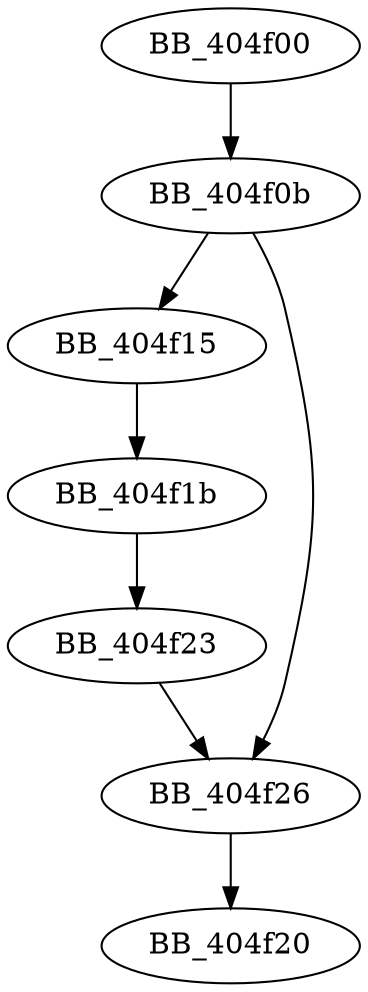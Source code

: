 DiGraph sub_404F00{
BB_404f00->BB_404f0b
BB_404f0b->BB_404f15
BB_404f0b->BB_404f26
BB_404f15->BB_404f1b
BB_404f1b->BB_404f23
BB_404f23->BB_404f26
BB_404f26->BB_404f20
}
